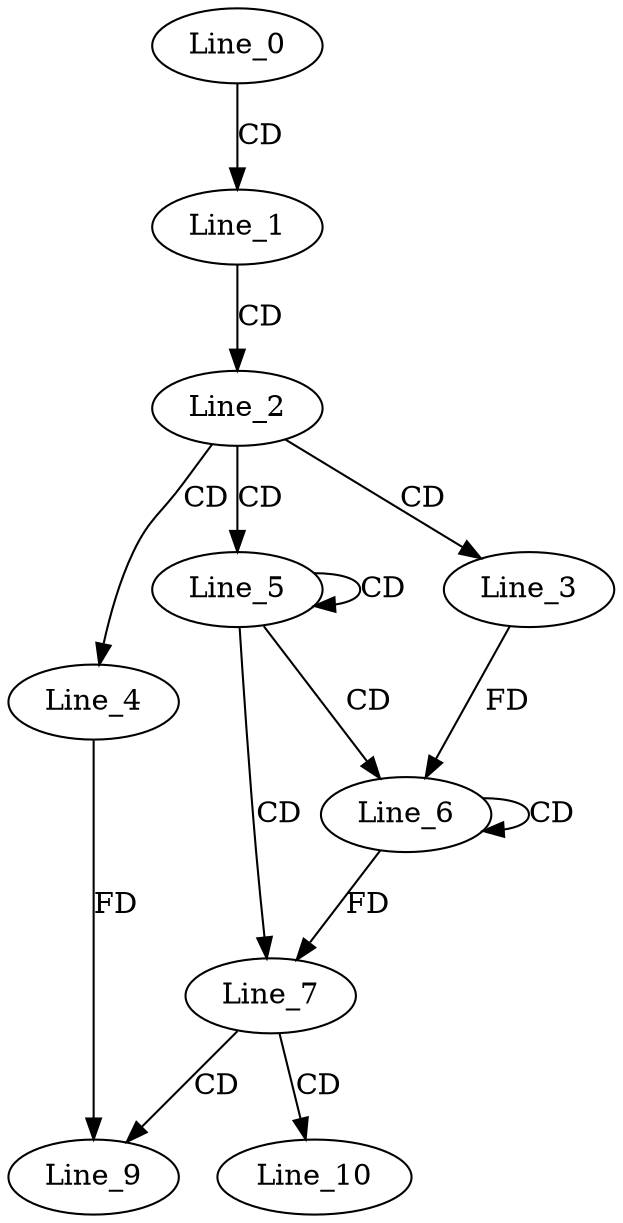 digraph G {
  Line_0;
  Line_1;
  Line_2;
  Line_3;
  Line_4;
  Line_5;
  Line_6;
  Line_6;
  Line_7;
  Line_9;
  Line_10;
  Line_0 -> Line_1 [ label="CD" ];
  Line_1 -> Line_2 [ label="CD" ];
  Line_2 -> Line_3 [ label="CD" ];
  Line_2 -> Line_4 [ label="CD" ];
  Line_2 -> Line_5 [ label="CD" ];
  Line_5 -> Line_5 [ label="CD" ];
  Line_5 -> Line_6 [ label="CD" ];
  Line_6 -> Line_6 [ label="CD" ];
  Line_3 -> Line_6 [ label="FD" ];
  Line_5 -> Line_7 [ label="CD" ];
  Line_6 -> Line_7 [ label="FD" ];
  Line_7 -> Line_9 [ label="CD" ];
  Line_4 -> Line_9 [ label="FD" ];
  Line_7 -> Line_10 [ label="CD" ];
}
